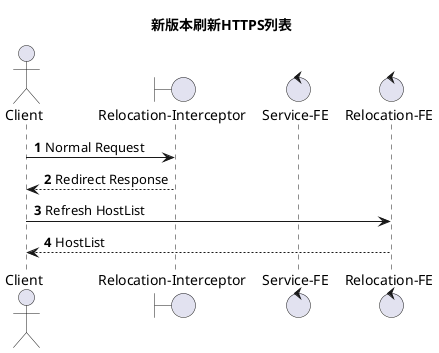 @startuml

'graph global setting'
autonumber
title 新版本刷新HTTPS列表

'define components'
actor Client as C

boundary "Relocation-Interceptor" as RI
control "Service-FE" as SF
control "Relocation-FE" as RF
'end of define components'

'redirect request procedure'
C -> RI: Normal Request
C <-- RI: Redirect Response

C -> RF: Refresh HostList
C <-- RF: HostList

@enduml
